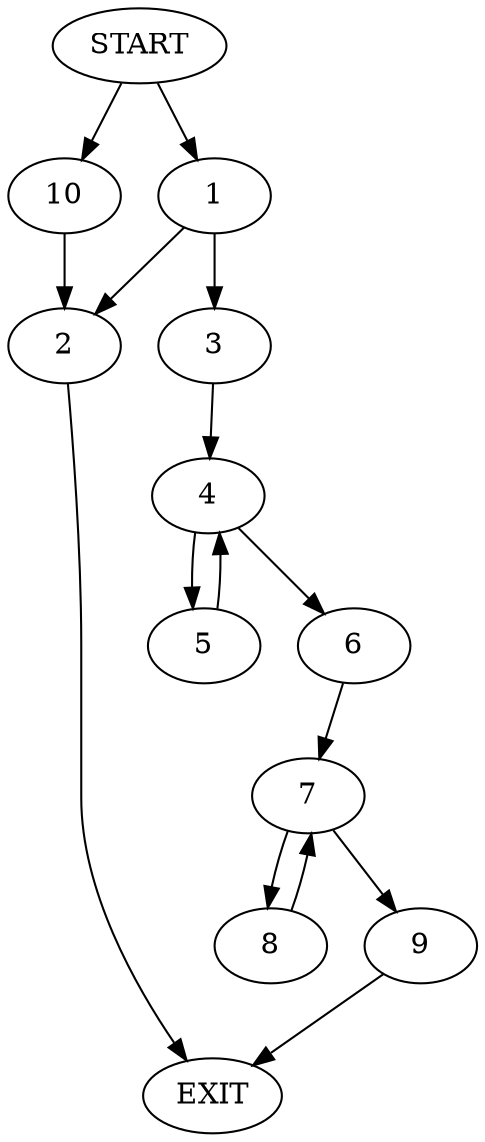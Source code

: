 digraph {
0 [label="START"]
11 [label="EXIT"]
0 -> 1
1 -> 2
1 -> 3
2 -> 11
3 -> 4
4 -> 5
4 -> 6
5 -> 4
6 -> 7
7 -> 8
7 -> 9
9 -> 11
8 -> 7
0 -> 10
10 -> 2
}
